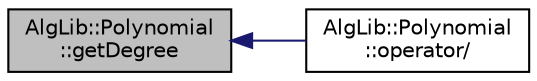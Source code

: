 digraph "AlgLib::Polynomial::getDegree"
{
  edge [fontname="Helvetica",fontsize="10",labelfontname="Helvetica",labelfontsize="10"];
  node [fontname="Helvetica",fontsize="10",shape=record];
  rankdir="LR";
  Node1 [label="AlgLib::Polynomial\l::getDegree",height=0.2,width=0.4,color="black", fillcolor="grey75", style="filled", fontcolor="black"];
  Node1 -> Node2 [dir="back",color="midnightblue",fontsize="10",style="solid",fontname="Helvetica"];
  Node2 [label="AlgLib::Polynomial\l::operator/",height=0.2,width=0.4,color="black", fillcolor="white", style="filled",URL="$class_alg_lib_1_1_polynomial.html#a507bf9649c02111574112ddb0baf0973"];
}
